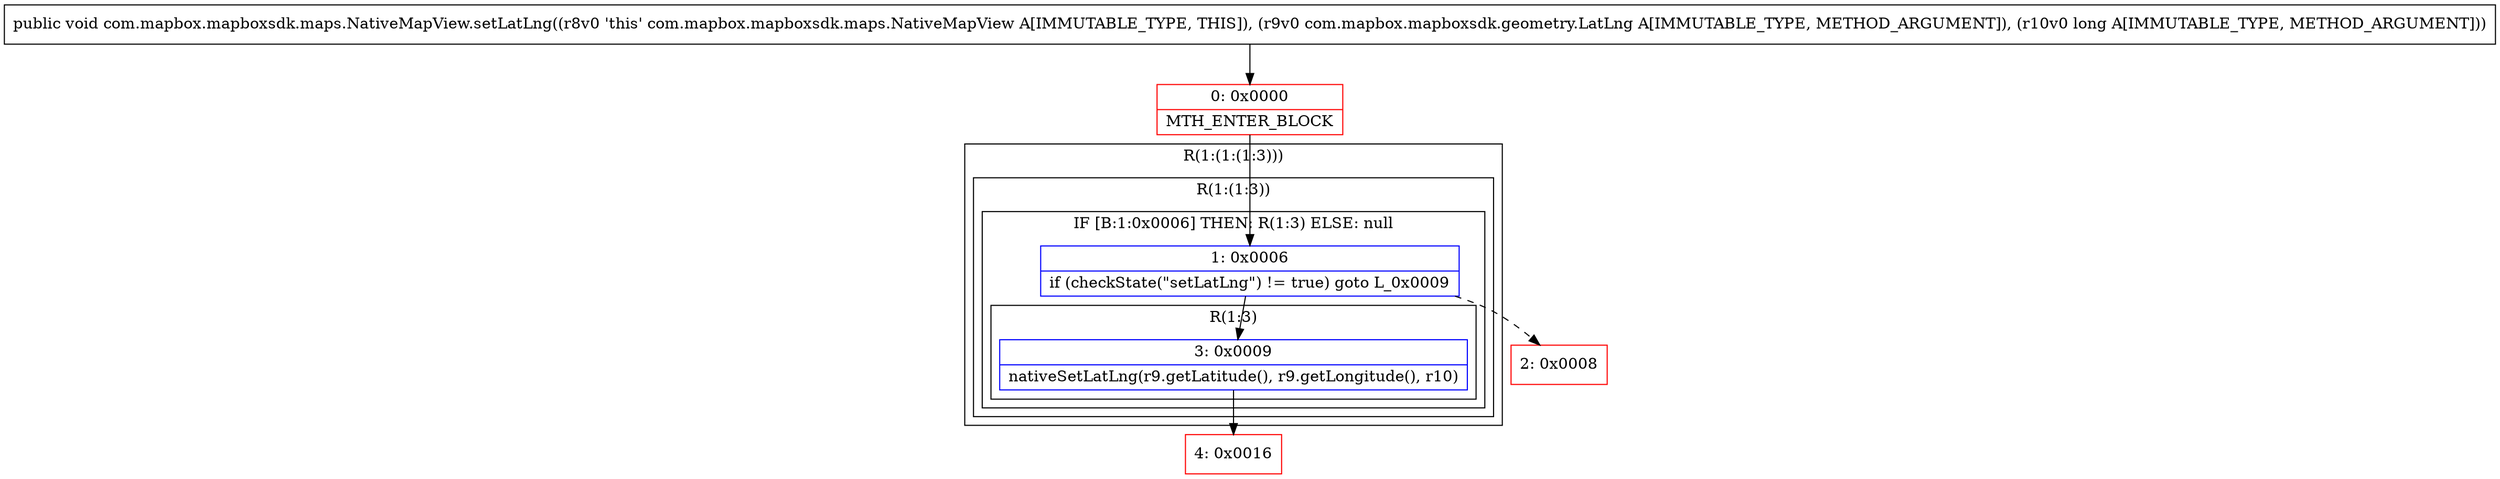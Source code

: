 digraph "CFG forcom.mapbox.mapboxsdk.maps.NativeMapView.setLatLng(Lcom\/mapbox\/mapboxsdk\/geometry\/LatLng;J)V" {
subgraph cluster_Region_707706498 {
label = "R(1:(1:(1:3)))";
node [shape=record,color=blue];
subgraph cluster_Region_1312703573 {
label = "R(1:(1:3))";
node [shape=record,color=blue];
subgraph cluster_IfRegion_2078180409 {
label = "IF [B:1:0x0006] THEN: R(1:3) ELSE: null";
node [shape=record,color=blue];
Node_1 [shape=record,label="{1\:\ 0x0006|if (checkState(\"setLatLng\") != true) goto L_0x0009\l}"];
subgraph cluster_Region_23348321 {
label = "R(1:3)";
node [shape=record,color=blue];
Node_3 [shape=record,label="{3\:\ 0x0009|nativeSetLatLng(r9.getLatitude(), r9.getLongitude(), r10)\l}"];
}
}
}
}
Node_0 [shape=record,color=red,label="{0\:\ 0x0000|MTH_ENTER_BLOCK\l}"];
Node_2 [shape=record,color=red,label="{2\:\ 0x0008}"];
Node_4 [shape=record,color=red,label="{4\:\ 0x0016}"];
MethodNode[shape=record,label="{public void com.mapbox.mapboxsdk.maps.NativeMapView.setLatLng((r8v0 'this' com.mapbox.mapboxsdk.maps.NativeMapView A[IMMUTABLE_TYPE, THIS]), (r9v0 com.mapbox.mapboxsdk.geometry.LatLng A[IMMUTABLE_TYPE, METHOD_ARGUMENT]), (r10v0 long A[IMMUTABLE_TYPE, METHOD_ARGUMENT])) }"];
MethodNode -> Node_0;
Node_1 -> Node_2[style=dashed];
Node_1 -> Node_3;
Node_3 -> Node_4;
Node_0 -> Node_1;
}

